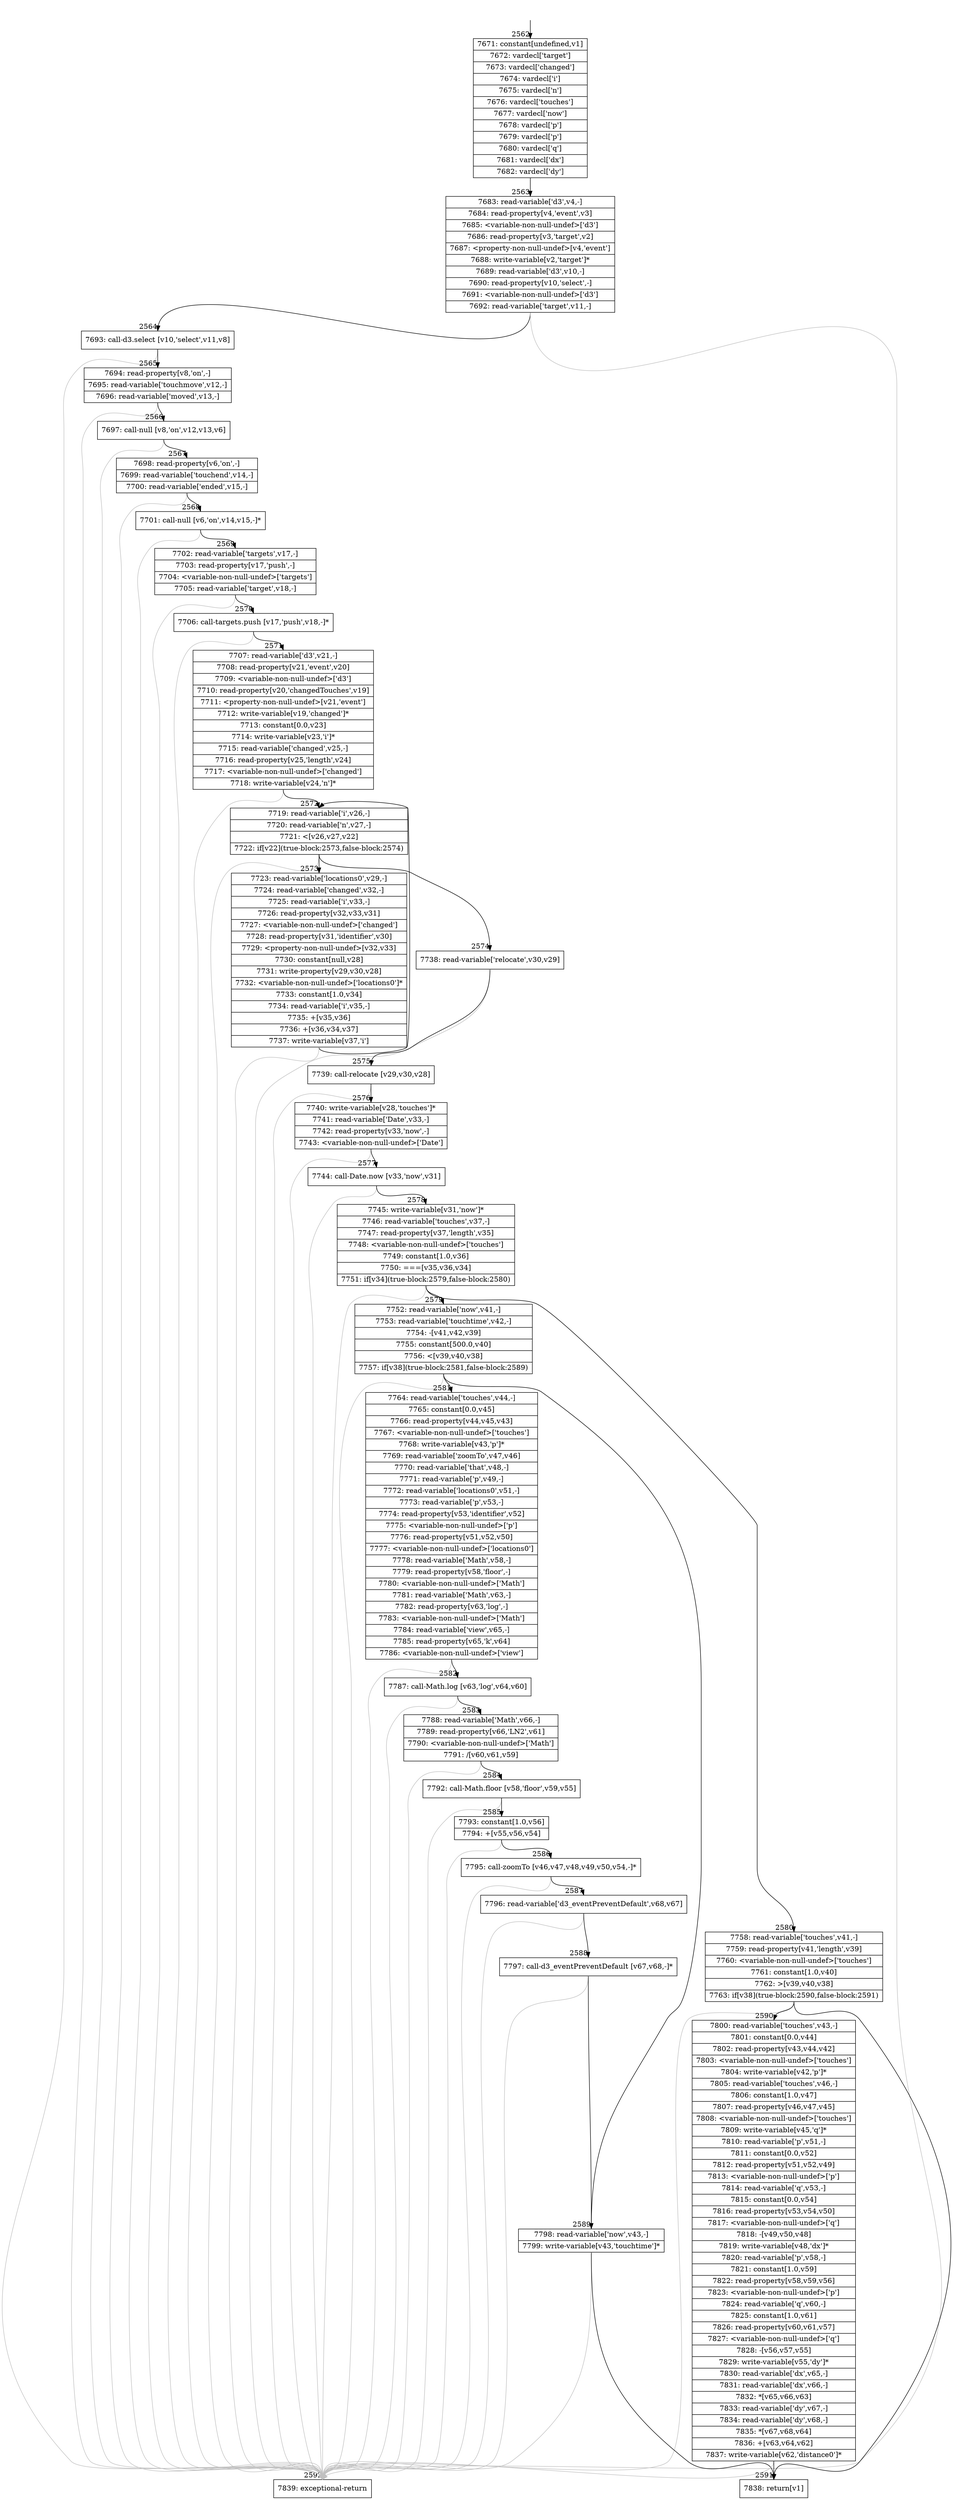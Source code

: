 digraph {
rankdir="TD"
BB_entry253[shape=none,label=""];
BB_entry253 -> BB2562 [tailport=s, headport=n, headlabel="    2562"]
BB2562 [shape=record label="{7671: constant[undefined,v1]|7672: vardecl['target']|7673: vardecl['changed']|7674: vardecl['i']|7675: vardecl['n']|7676: vardecl['touches']|7677: vardecl['now']|7678: vardecl['p']|7679: vardecl['p']|7680: vardecl['q']|7681: vardecl['dx']|7682: vardecl['dy']}" ] 
BB2562 -> BB2563 [tailport=s, headport=n, headlabel="      2563"]
BB2563 [shape=record label="{7683: read-variable['d3',v4,-]|7684: read-property[v4,'event',v3]|7685: \<variable-non-null-undef\>['d3']|7686: read-property[v3,'target',v2]|7687: \<property-non-null-undef\>[v4,'event']|7688: write-variable[v2,'target']*|7689: read-variable['d3',v10,-]|7690: read-property[v10,'select',-]|7691: \<variable-non-null-undef\>['d3']|7692: read-variable['target',v11,-]}" ] 
BB2563 -> BB2564 [tailport=s, headport=n, headlabel="      2564"]
BB2563 -> BB2592 [tailport=s, headport=n, color=gray, headlabel="      2592"]
BB2564 [shape=record label="{7693: call-d3.select [v10,'select',v11,v8]}" ] 
BB2564 -> BB2565 [tailport=s, headport=n, headlabel="      2565"]
BB2564 -> BB2592 [tailport=s, headport=n, color=gray]
BB2565 [shape=record label="{7694: read-property[v8,'on',-]|7695: read-variable['touchmove',v12,-]|7696: read-variable['moved',v13,-]}" ] 
BB2565 -> BB2566 [tailport=s, headport=n, headlabel="      2566"]
BB2565 -> BB2592 [tailport=s, headport=n, color=gray]
BB2566 [shape=record label="{7697: call-null [v8,'on',v12,v13,v6]}" ] 
BB2566 -> BB2567 [tailport=s, headport=n, headlabel="      2567"]
BB2566 -> BB2592 [tailport=s, headport=n, color=gray]
BB2567 [shape=record label="{7698: read-property[v6,'on',-]|7699: read-variable['touchend',v14,-]|7700: read-variable['ended',v15,-]}" ] 
BB2567 -> BB2568 [tailport=s, headport=n, headlabel="      2568"]
BB2567 -> BB2592 [tailport=s, headport=n, color=gray]
BB2568 [shape=record label="{7701: call-null [v6,'on',v14,v15,-]*}" ] 
BB2568 -> BB2569 [tailport=s, headport=n, headlabel="      2569"]
BB2568 -> BB2592 [tailport=s, headport=n, color=gray]
BB2569 [shape=record label="{7702: read-variable['targets',v17,-]|7703: read-property[v17,'push',-]|7704: \<variable-non-null-undef\>['targets']|7705: read-variable['target',v18,-]}" ] 
BB2569 -> BB2570 [tailport=s, headport=n, headlabel="      2570"]
BB2569 -> BB2592 [tailport=s, headport=n, color=gray]
BB2570 [shape=record label="{7706: call-targets.push [v17,'push',v18,-]*}" ] 
BB2570 -> BB2571 [tailport=s, headport=n, headlabel="      2571"]
BB2570 -> BB2592 [tailport=s, headport=n, color=gray]
BB2571 [shape=record label="{7707: read-variable['d3',v21,-]|7708: read-property[v21,'event',v20]|7709: \<variable-non-null-undef\>['d3']|7710: read-property[v20,'changedTouches',v19]|7711: \<property-non-null-undef\>[v21,'event']|7712: write-variable[v19,'changed']*|7713: constant[0.0,v23]|7714: write-variable[v23,'i']*|7715: read-variable['changed',v25,-]|7716: read-property[v25,'length',v24]|7717: \<variable-non-null-undef\>['changed']|7718: write-variable[v24,'n']*}" ] 
BB2571 -> BB2572 [tailport=s, headport=n, headlabel="      2572"]
BB2571 -> BB2592 [tailport=s, headport=n, color=gray]
BB2572 [shape=record label="{7719: read-variable['i',v26,-]|7720: read-variable['n',v27,-]|7721: \<[v26,v27,v22]|7722: if[v22](true-block:2573,false-block:2574)}" ] 
BB2572 -> BB2573 [tailport=s, headport=n, headlabel="      2573"]
BB2572 -> BB2574 [tailport=s, headport=n, headlabel="      2574"]
BB2572 -> BB2592 [tailport=s, headport=n, color=gray]
BB2573 [shape=record label="{7723: read-variable['locations0',v29,-]|7724: read-variable['changed',v32,-]|7725: read-variable['i',v33,-]|7726: read-property[v32,v33,v31]|7727: \<variable-non-null-undef\>['changed']|7728: read-property[v31,'identifier',v30]|7729: \<property-non-null-undef\>[v32,v33]|7730: constant[null,v28]|7731: write-property[v29,v30,v28]|7732: \<variable-non-null-undef\>['locations0']*|7733: constant[1.0,v34]|7734: read-variable['i',v35,-]|7735: +[v35,v36]|7736: +[v36,v34,v37]|7737: write-variable[v37,'i']}" ] 
BB2573 -> BB2572 [tailport=s, headport=n]
BB2573 -> BB2592 [tailport=s, headport=n, color=gray]
BB2574 [shape=record label="{7738: read-variable['relocate',v30,v29]}" ] 
BB2574 -> BB2575 [tailport=s, headport=n, headlabel="      2575"]
BB2574 -> BB2592 [tailport=s, headport=n, color=gray]
BB2575 [shape=record label="{7739: call-relocate [v29,v30,v28]}" ] 
BB2575 -> BB2576 [tailport=s, headport=n, headlabel="      2576"]
BB2575 -> BB2592 [tailport=s, headport=n, color=gray]
BB2576 [shape=record label="{7740: write-variable[v28,'touches']*|7741: read-variable['Date',v33,-]|7742: read-property[v33,'now',-]|7743: \<variable-non-null-undef\>['Date']}" ] 
BB2576 -> BB2577 [tailport=s, headport=n, headlabel="      2577"]
BB2576 -> BB2592 [tailport=s, headport=n, color=gray]
BB2577 [shape=record label="{7744: call-Date.now [v33,'now',v31]}" ] 
BB2577 -> BB2578 [tailport=s, headport=n, headlabel="      2578"]
BB2577 -> BB2592 [tailport=s, headport=n, color=gray]
BB2578 [shape=record label="{7745: write-variable[v31,'now']*|7746: read-variable['touches',v37,-]|7747: read-property[v37,'length',v35]|7748: \<variable-non-null-undef\>['touches']|7749: constant[1.0,v36]|7750: ===[v35,v36,v34]|7751: if[v34](true-block:2579,false-block:2580)}" ] 
BB2578 -> BB2579 [tailport=s, headport=n, headlabel="      2579"]
BB2578 -> BB2580 [tailport=s, headport=n, headlabel="      2580"]
BB2578 -> BB2592 [tailport=s, headport=n, color=gray]
BB2579 [shape=record label="{7752: read-variable['now',v41,-]|7753: read-variable['touchtime',v42,-]|7754: -[v41,v42,v39]|7755: constant[500.0,v40]|7756: \<[v39,v40,v38]|7757: if[v38](true-block:2581,false-block:2589)}" ] 
BB2579 -> BB2581 [tailport=s, headport=n, headlabel="      2581"]
BB2579 -> BB2589 [tailport=s, headport=n, headlabel="      2589"]
BB2579 -> BB2592 [tailport=s, headport=n, color=gray]
BB2580 [shape=record label="{7758: read-variable['touches',v41,-]|7759: read-property[v41,'length',v39]|7760: \<variable-non-null-undef\>['touches']|7761: constant[1.0,v40]|7762: \>[v39,v40,v38]|7763: if[v38](true-block:2590,false-block:2591)}" ] 
BB2580 -> BB2590 [tailport=s, headport=n, headlabel="      2590"]
BB2580 -> BB2591 [tailport=s, headport=n, headlabel="      2591"]
BB2580 -> BB2592 [tailport=s, headport=n, color=gray]
BB2581 [shape=record label="{7764: read-variable['touches',v44,-]|7765: constant[0.0,v45]|7766: read-property[v44,v45,v43]|7767: \<variable-non-null-undef\>['touches']|7768: write-variable[v43,'p']*|7769: read-variable['zoomTo',v47,v46]|7770: read-variable['that',v48,-]|7771: read-variable['p',v49,-]|7772: read-variable['locations0',v51,-]|7773: read-variable['p',v53,-]|7774: read-property[v53,'identifier',v52]|7775: \<variable-non-null-undef\>['p']|7776: read-property[v51,v52,v50]|7777: \<variable-non-null-undef\>['locations0']|7778: read-variable['Math',v58,-]|7779: read-property[v58,'floor',-]|7780: \<variable-non-null-undef\>['Math']|7781: read-variable['Math',v63,-]|7782: read-property[v63,'log',-]|7783: \<variable-non-null-undef\>['Math']|7784: read-variable['view',v65,-]|7785: read-property[v65,'k',v64]|7786: \<variable-non-null-undef\>['view']}" ] 
BB2581 -> BB2582 [tailport=s, headport=n, headlabel="      2582"]
BB2581 -> BB2592 [tailport=s, headport=n, color=gray]
BB2582 [shape=record label="{7787: call-Math.log [v63,'log',v64,v60]}" ] 
BB2582 -> BB2583 [tailport=s, headport=n, headlabel="      2583"]
BB2582 -> BB2592 [tailport=s, headport=n, color=gray]
BB2583 [shape=record label="{7788: read-variable['Math',v66,-]|7789: read-property[v66,'LN2',v61]|7790: \<variable-non-null-undef\>['Math']|7791: /[v60,v61,v59]}" ] 
BB2583 -> BB2584 [tailport=s, headport=n, headlabel="      2584"]
BB2583 -> BB2592 [tailport=s, headport=n, color=gray]
BB2584 [shape=record label="{7792: call-Math.floor [v58,'floor',v59,v55]}" ] 
BB2584 -> BB2585 [tailport=s, headport=n, headlabel="      2585"]
BB2584 -> BB2592 [tailport=s, headport=n, color=gray]
BB2585 [shape=record label="{7793: constant[1.0,v56]|7794: +[v55,v56,v54]}" ] 
BB2585 -> BB2586 [tailport=s, headport=n, headlabel="      2586"]
BB2585 -> BB2592 [tailport=s, headport=n, color=gray]
BB2586 [shape=record label="{7795: call-zoomTo [v46,v47,v48,v49,v50,v54,-]*}" ] 
BB2586 -> BB2587 [tailport=s, headport=n, headlabel="      2587"]
BB2586 -> BB2592 [tailport=s, headport=n, color=gray]
BB2587 [shape=record label="{7796: read-variable['d3_eventPreventDefault',v68,v67]}" ] 
BB2587 -> BB2588 [tailport=s, headport=n, headlabel="      2588"]
BB2587 -> BB2592 [tailport=s, headport=n, color=gray]
BB2588 [shape=record label="{7797: call-d3_eventPreventDefault [v67,v68,-]*}" ] 
BB2588 -> BB2589 [tailport=s, headport=n]
BB2588 -> BB2592 [tailport=s, headport=n, color=gray]
BB2589 [shape=record label="{7798: read-variable['now',v43,-]|7799: write-variable[v43,'touchtime']*}" ] 
BB2589 -> BB2591 [tailport=s, headport=n]
BB2589 -> BB2592 [tailport=s, headport=n, color=gray]
BB2590 [shape=record label="{7800: read-variable['touches',v43,-]|7801: constant[0.0,v44]|7802: read-property[v43,v44,v42]|7803: \<variable-non-null-undef\>['touches']|7804: write-variable[v42,'p']*|7805: read-variable['touches',v46,-]|7806: constant[1.0,v47]|7807: read-property[v46,v47,v45]|7808: \<variable-non-null-undef\>['touches']|7809: write-variable[v45,'q']*|7810: read-variable['p',v51,-]|7811: constant[0.0,v52]|7812: read-property[v51,v52,v49]|7813: \<variable-non-null-undef\>['p']|7814: read-variable['q',v53,-]|7815: constant[0.0,v54]|7816: read-property[v53,v54,v50]|7817: \<variable-non-null-undef\>['q']|7818: -[v49,v50,v48]|7819: write-variable[v48,'dx']*|7820: read-variable['p',v58,-]|7821: constant[1.0,v59]|7822: read-property[v58,v59,v56]|7823: \<variable-non-null-undef\>['p']|7824: read-variable['q',v60,-]|7825: constant[1.0,v61]|7826: read-property[v60,v61,v57]|7827: \<variable-non-null-undef\>['q']|7828: -[v56,v57,v55]|7829: write-variable[v55,'dy']*|7830: read-variable['dx',v65,-]|7831: read-variable['dx',v66,-]|7832: *[v65,v66,v63]|7833: read-variable['dy',v67,-]|7834: read-variable['dy',v68,-]|7835: *[v67,v68,v64]|7836: +[v63,v64,v62]|7837: write-variable[v62,'distance0']*}" ] 
BB2590 -> BB2591 [tailport=s, headport=n]
BB2590 -> BB2592 [tailport=s, headport=n, color=gray]
BB2591 [shape=record label="{7838: return[v1]}" ] 
BB2592 [shape=record label="{7839: exceptional-return}" ] 
//#$~ 1515
}

